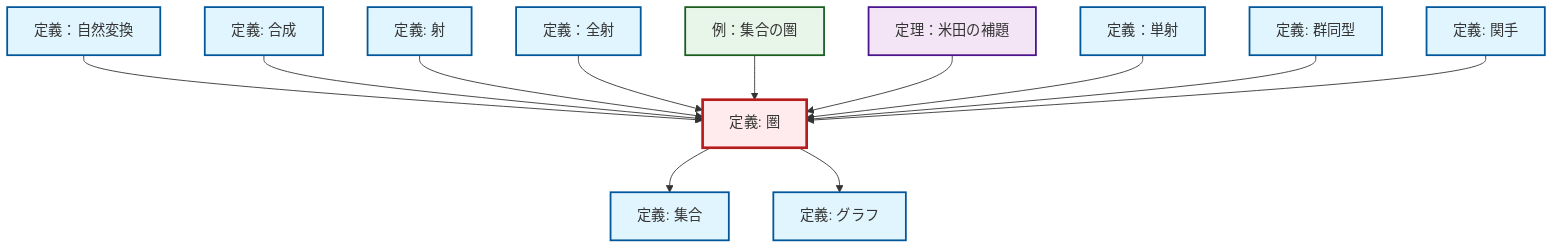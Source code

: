graph TD
    classDef definition fill:#e1f5fe,stroke:#01579b,stroke-width:2px
    classDef theorem fill:#f3e5f5,stroke:#4a148c,stroke-width:2px
    classDef axiom fill:#fff3e0,stroke:#e65100,stroke-width:2px
    classDef example fill:#e8f5e9,stroke:#1b5e20,stroke-width:2px
    classDef current fill:#ffebee,stroke:#b71c1c,stroke-width:3px
    def-epimorphism["定義：全射"]:::definition
    def-natural-transformation["定義：自然変換"]:::definition
    def-monomorphism["定義：単射"]:::definition
    def-composition["定義: 合成"]:::definition
    def-morphism["定義: 射"]:::definition
    thm-yoneda["定理：米田の補題"]:::theorem
    def-isomorphism["定義: 群同型"]:::definition
    def-functor["定義: 関手"]:::definition
    ex-set-category["例：集合の圏"]:::example
    def-graph["定義: グラフ"]:::definition
    def-category["定義: 圏"]:::definition
    def-set["定義: 集合"]:::definition
    def-natural-transformation --> def-category
    def-composition --> def-category
    def-morphism --> def-category
    def-epimorphism --> def-category
    ex-set-category --> def-category
    thm-yoneda --> def-category
    def-category --> def-set
    def-monomorphism --> def-category
    def-isomorphism --> def-category
    def-category --> def-graph
    def-functor --> def-category
    class def-category current